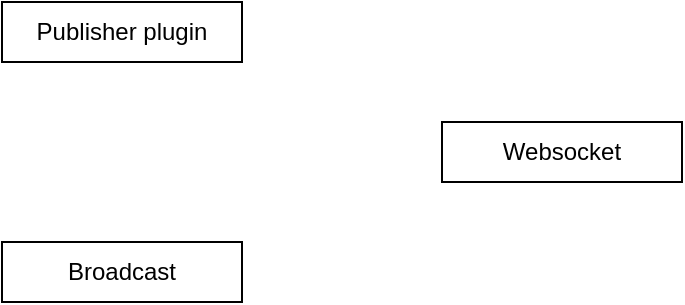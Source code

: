 <mxfile version="14.5.1" type="device"><diagram id="uVz6nu4iiJ3Jh2FwnUZb" name="Page-1"><mxGraphModel dx="1958" dy="1137" grid="1" gridSize="10" guides="1" tooltips="1" connect="1" arrows="1" fold="1" page="1" pageScale="1" pageWidth="1920" pageHeight="1200" math="0" shadow="0"><root><mxCell id="0"/><mxCell id="1" parent="0"/><mxCell id="pE8YH85xWSGc6_Whrofo-1" value="Publisher plugin" style="rounded=0;whiteSpace=wrap;html=1;" vertex="1" parent="1"><mxGeometry x="240" y="390" width="120" height="30" as="geometry"/></mxCell><mxCell id="pE8YH85xWSGc6_Whrofo-2" value="Broadcast" style="rounded=0;whiteSpace=wrap;html=1;" vertex="1" parent="1"><mxGeometry x="240" y="510" width="120" height="30" as="geometry"/></mxCell><mxCell id="pE8YH85xWSGc6_Whrofo-3" value="Websocket" style="rounded=0;whiteSpace=wrap;html=1;" vertex="1" parent="1"><mxGeometry x="460" y="450" width="120" height="30" as="geometry"/></mxCell></root></mxGraphModel></diagram></mxfile>